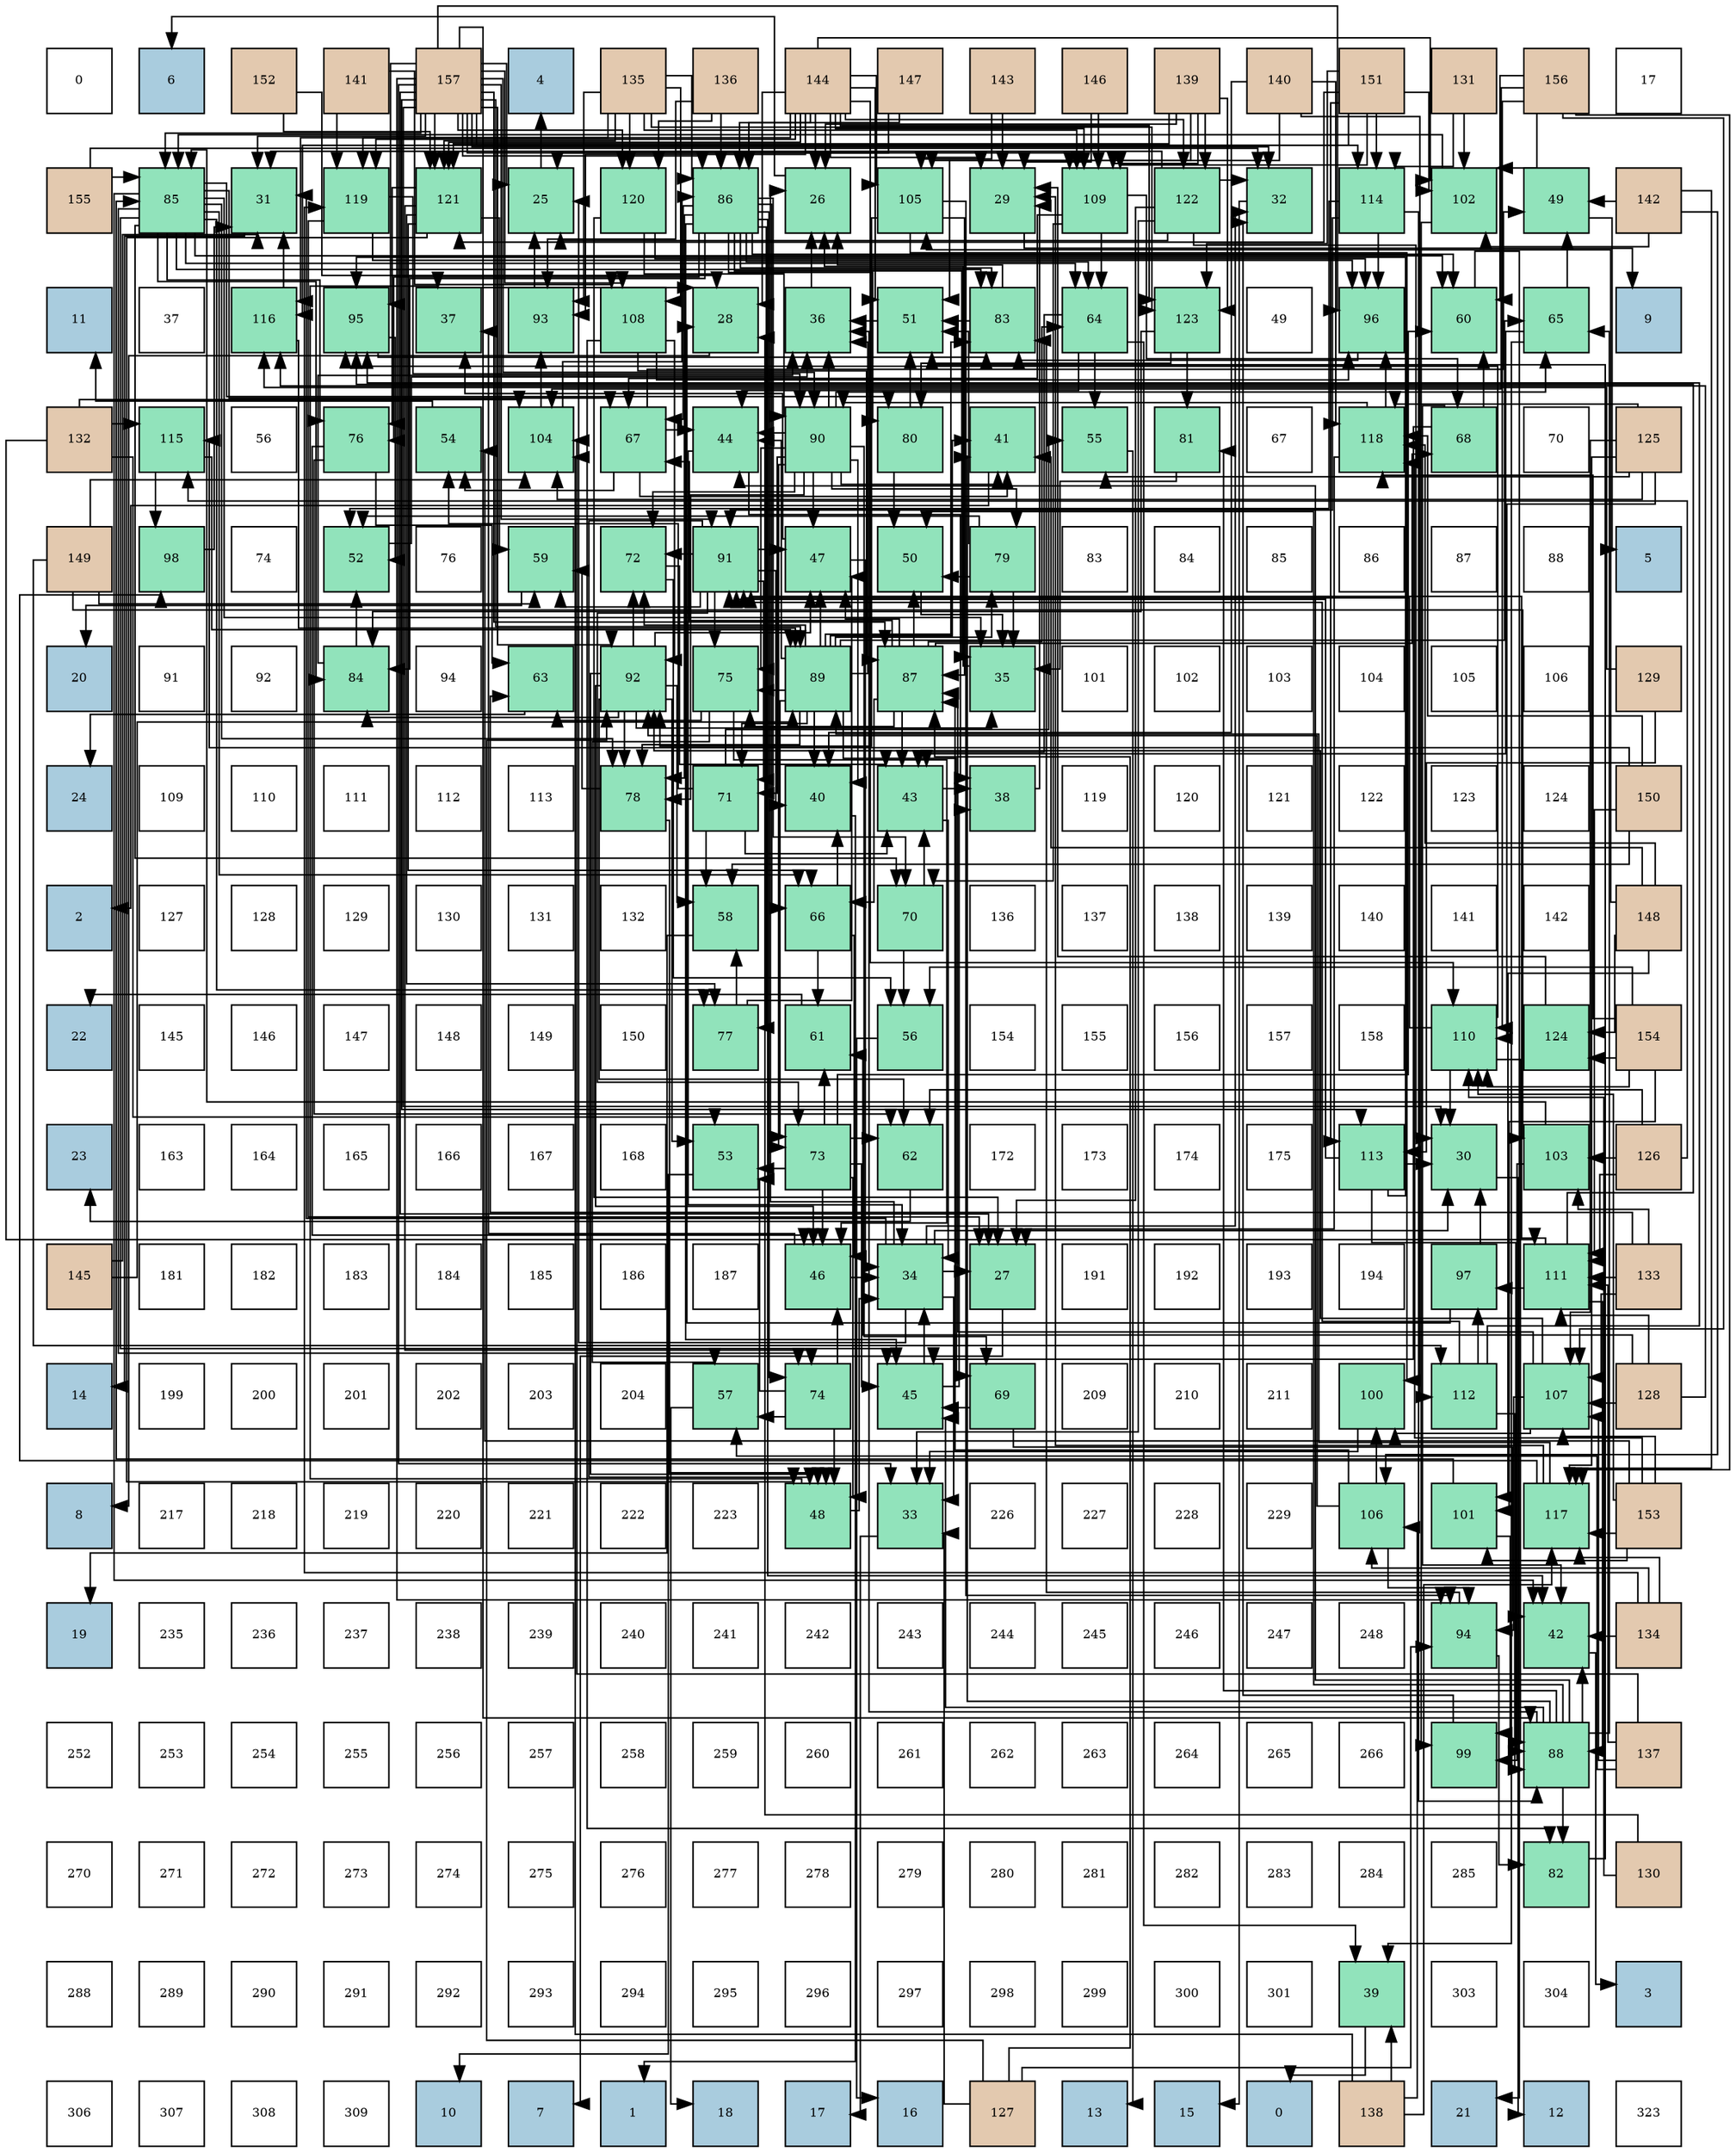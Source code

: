 digraph layout{
 rankdir=TB;
 splines=ortho;
 node [style=filled shape=square fixedsize=true width=0.6];
0[label="0", fontsize=8, fillcolor="#ffffff"];
1[label="6", fontsize=8, fillcolor="#a9ccde"];
2[label="152", fontsize=8, fillcolor="#e3c9af"];
3[label="141", fontsize=8, fillcolor="#e3c9af"];
4[label="157", fontsize=8, fillcolor="#e3c9af"];
5[label="4", fontsize=8, fillcolor="#a9ccde"];
6[label="135", fontsize=8, fillcolor="#e3c9af"];
7[label="136", fontsize=8, fillcolor="#e3c9af"];
8[label="144", fontsize=8, fillcolor="#e3c9af"];
9[label="147", fontsize=8, fillcolor="#e3c9af"];
10[label="143", fontsize=8, fillcolor="#e3c9af"];
11[label="146", fontsize=8, fillcolor="#e3c9af"];
12[label="139", fontsize=8, fillcolor="#e3c9af"];
13[label="140", fontsize=8, fillcolor="#e3c9af"];
14[label="151", fontsize=8, fillcolor="#e3c9af"];
15[label="131", fontsize=8, fillcolor="#e3c9af"];
16[label="156", fontsize=8, fillcolor="#e3c9af"];
17[label="17", fontsize=8, fillcolor="#ffffff"];
18[label="155", fontsize=8, fillcolor="#e3c9af"];
19[label="85", fontsize=8, fillcolor="#91e3bb"];
20[label="31", fontsize=8, fillcolor="#91e3bb"];
21[label="119", fontsize=8, fillcolor="#91e3bb"];
22[label="121", fontsize=8, fillcolor="#91e3bb"];
23[label="25", fontsize=8, fillcolor="#91e3bb"];
24[label="120", fontsize=8, fillcolor="#91e3bb"];
25[label="86", fontsize=8, fillcolor="#91e3bb"];
26[label="26", fontsize=8, fillcolor="#91e3bb"];
27[label="105", fontsize=8, fillcolor="#91e3bb"];
28[label="29", fontsize=8, fillcolor="#91e3bb"];
29[label="109", fontsize=8, fillcolor="#91e3bb"];
30[label="122", fontsize=8, fillcolor="#91e3bb"];
31[label="32", fontsize=8, fillcolor="#91e3bb"];
32[label="114", fontsize=8, fillcolor="#91e3bb"];
33[label="102", fontsize=8, fillcolor="#91e3bb"];
34[label="49", fontsize=8, fillcolor="#91e3bb"];
35[label="142", fontsize=8, fillcolor="#e3c9af"];
36[label="11", fontsize=8, fillcolor="#a9ccde"];
37[label="37", fontsize=8, fillcolor="#ffffff"];
38[label="116", fontsize=8, fillcolor="#91e3bb"];
39[label="95", fontsize=8, fillcolor="#91e3bb"];
40[label="37", fontsize=8, fillcolor="#91e3bb"];
41[label="93", fontsize=8, fillcolor="#91e3bb"];
42[label="108", fontsize=8, fillcolor="#91e3bb"];
43[label="28", fontsize=8, fillcolor="#91e3bb"];
44[label="36", fontsize=8, fillcolor="#91e3bb"];
45[label="51", fontsize=8, fillcolor="#91e3bb"];
46[label="83", fontsize=8, fillcolor="#91e3bb"];
47[label="64", fontsize=8, fillcolor="#91e3bb"];
48[label="123", fontsize=8, fillcolor="#91e3bb"];
49[label="49", fontsize=8, fillcolor="#ffffff"];
50[label="96", fontsize=8, fillcolor="#91e3bb"];
51[label="60", fontsize=8, fillcolor="#91e3bb"];
52[label="65", fontsize=8, fillcolor="#91e3bb"];
53[label="9", fontsize=8, fillcolor="#a9ccde"];
54[label="132", fontsize=8, fillcolor="#e3c9af"];
55[label="115", fontsize=8, fillcolor="#91e3bb"];
56[label="56", fontsize=8, fillcolor="#ffffff"];
57[label="76", fontsize=8, fillcolor="#91e3bb"];
58[label="54", fontsize=8, fillcolor="#91e3bb"];
59[label="104", fontsize=8, fillcolor="#91e3bb"];
60[label="67", fontsize=8, fillcolor="#91e3bb"];
61[label="44", fontsize=8, fillcolor="#91e3bb"];
62[label="90", fontsize=8, fillcolor="#91e3bb"];
63[label="80", fontsize=8, fillcolor="#91e3bb"];
64[label="41", fontsize=8, fillcolor="#91e3bb"];
65[label="55", fontsize=8, fillcolor="#91e3bb"];
66[label="81", fontsize=8, fillcolor="#91e3bb"];
67[label="67", fontsize=8, fillcolor="#ffffff"];
68[label="118", fontsize=8, fillcolor="#91e3bb"];
69[label="68", fontsize=8, fillcolor="#91e3bb"];
70[label="70", fontsize=8, fillcolor="#ffffff"];
71[label="125", fontsize=8, fillcolor="#e3c9af"];
72[label="149", fontsize=8, fillcolor="#e3c9af"];
73[label="98", fontsize=8, fillcolor="#91e3bb"];
74[label="74", fontsize=8, fillcolor="#ffffff"];
75[label="52", fontsize=8, fillcolor="#91e3bb"];
76[label="76", fontsize=8, fillcolor="#ffffff"];
77[label="59", fontsize=8, fillcolor="#91e3bb"];
78[label="72", fontsize=8, fillcolor="#91e3bb"];
79[label="91", fontsize=8, fillcolor="#91e3bb"];
80[label="47", fontsize=8, fillcolor="#91e3bb"];
81[label="50", fontsize=8, fillcolor="#91e3bb"];
82[label="79", fontsize=8, fillcolor="#91e3bb"];
83[label="83", fontsize=8, fillcolor="#ffffff"];
84[label="84", fontsize=8, fillcolor="#ffffff"];
85[label="85", fontsize=8, fillcolor="#ffffff"];
86[label="86", fontsize=8, fillcolor="#ffffff"];
87[label="87", fontsize=8, fillcolor="#ffffff"];
88[label="88", fontsize=8, fillcolor="#ffffff"];
89[label="5", fontsize=8, fillcolor="#a9ccde"];
90[label="20", fontsize=8, fillcolor="#a9ccde"];
91[label="91", fontsize=8, fillcolor="#ffffff"];
92[label="92", fontsize=8, fillcolor="#ffffff"];
93[label="84", fontsize=8, fillcolor="#91e3bb"];
94[label="94", fontsize=8, fillcolor="#ffffff"];
95[label="63", fontsize=8, fillcolor="#91e3bb"];
96[label="92", fontsize=8, fillcolor="#91e3bb"];
97[label="75", fontsize=8, fillcolor="#91e3bb"];
98[label="89", fontsize=8, fillcolor="#91e3bb"];
99[label="87", fontsize=8, fillcolor="#91e3bb"];
100[label="35", fontsize=8, fillcolor="#91e3bb"];
101[label="101", fontsize=8, fillcolor="#ffffff"];
102[label="102", fontsize=8, fillcolor="#ffffff"];
103[label="103", fontsize=8, fillcolor="#ffffff"];
104[label="104", fontsize=8, fillcolor="#ffffff"];
105[label="105", fontsize=8, fillcolor="#ffffff"];
106[label="106", fontsize=8, fillcolor="#ffffff"];
107[label="129", fontsize=8, fillcolor="#e3c9af"];
108[label="24", fontsize=8, fillcolor="#a9ccde"];
109[label="109", fontsize=8, fillcolor="#ffffff"];
110[label="110", fontsize=8, fillcolor="#ffffff"];
111[label="111", fontsize=8, fillcolor="#ffffff"];
112[label="112", fontsize=8, fillcolor="#ffffff"];
113[label="113", fontsize=8, fillcolor="#ffffff"];
114[label="78", fontsize=8, fillcolor="#91e3bb"];
115[label="71", fontsize=8, fillcolor="#91e3bb"];
116[label="40", fontsize=8, fillcolor="#91e3bb"];
117[label="43", fontsize=8, fillcolor="#91e3bb"];
118[label="38", fontsize=8, fillcolor="#91e3bb"];
119[label="119", fontsize=8, fillcolor="#ffffff"];
120[label="120", fontsize=8, fillcolor="#ffffff"];
121[label="121", fontsize=8, fillcolor="#ffffff"];
122[label="122", fontsize=8, fillcolor="#ffffff"];
123[label="123", fontsize=8, fillcolor="#ffffff"];
124[label="124", fontsize=8, fillcolor="#ffffff"];
125[label="150", fontsize=8, fillcolor="#e3c9af"];
126[label="2", fontsize=8, fillcolor="#a9ccde"];
127[label="127", fontsize=8, fillcolor="#ffffff"];
128[label="128", fontsize=8, fillcolor="#ffffff"];
129[label="129", fontsize=8, fillcolor="#ffffff"];
130[label="130", fontsize=8, fillcolor="#ffffff"];
131[label="131", fontsize=8, fillcolor="#ffffff"];
132[label="132", fontsize=8, fillcolor="#ffffff"];
133[label="58", fontsize=8, fillcolor="#91e3bb"];
134[label="66", fontsize=8, fillcolor="#91e3bb"];
135[label="70", fontsize=8, fillcolor="#91e3bb"];
136[label="136", fontsize=8, fillcolor="#ffffff"];
137[label="137", fontsize=8, fillcolor="#ffffff"];
138[label="138", fontsize=8, fillcolor="#ffffff"];
139[label="139", fontsize=8, fillcolor="#ffffff"];
140[label="140", fontsize=8, fillcolor="#ffffff"];
141[label="141", fontsize=8, fillcolor="#ffffff"];
142[label="142", fontsize=8, fillcolor="#ffffff"];
143[label="148", fontsize=8, fillcolor="#e3c9af"];
144[label="22", fontsize=8, fillcolor="#a9ccde"];
145[label="145", fontsize=8, fillcolor="#ffffff"];
146[label="146", fontsize=8, fillcolor="#ffffff"];
147[label="147", fontsize=8, fillcolor="#ffffff"];
148[label="148", fontsize=8, fillcolor="#ffffff"];
149[label="149", fontsize=8, fillcolor="#ffffff"];
150[label="150", fontsize=8, fillcolor="#ffffff"];
151[label="77", fontsize=8, fillcolor="#91e3bb"];
152[label="61", fontsize=8, fillcolor="#91e3bb"];
153[label="56", fontsize=8, fillcolor="#91e3bb"];
154[label="154", fontsize=8, fillcolor="#ffffff"];
155[label="155", fontsize=8, fillcolor="#ffffff"];
156[label="156", fontsize=8, fillcolor="#ffffff"];
157[label="157", fontsize=8, fillcolor="#ffffff"];
158[label="158", fontsize=8, fillcolor="#ffffff"];
159[label="110", fontsize=8, fillcolor="#91e3bb"];
160[label="124", fontsize=8, fillcolor="#91e3bb"];
161[label="154", fontsize=8, fillcolor="#e3c9af"];
162[label="23", fontsize=8, fillcolor="#a9ccde"];
163[label="163", fontsize=8, fillcolor="#ffffff"];
164[label="164", fontsize=8, fillcolor="#ffffff"];
165[label="165", fontsize=8, fillcolor="#ffffff"];
166[label="166", fontsize=8, fillcolor="#ffffff"];
167[label="167", fontsize=8, fillcolor="#ffffff"];
168[label="168", fontsize=8, fillcolor="#ffffff"];
169[label="53", fontsize=8, fillcolor="#91e3bb"];
170[label="73", fontsize=8, fillcolor="#91e3bb"];
171[label="62", fontsize=8, fillcolor="#91e3bb"];
172[label="172", fontsize=8, fillcolor="#ffffff"];
173[label="173", fontsize=8, fillcolor="#ffffff"];
174[label="174", fontsize=8, fillcolor="#ffffff"];
175[label="175", fontsize=8, fillcolor="#ffffff"];
176[label="113", fontsize=8, fillcolor="#91e3bb"];
177[label="30", fontsize=8, fillcolor="#91e3bb"];
178[label="103", fontsize=8, fillcolor="#91e3bb"];
179[label="126", fontsize=8, fillcolor="#e3c9af"];
180[label="145", fontsize=8, fillcolor="#e3c9af"];
181[label="181", fontsize=8, fillcolor="#ffffff"];
182[label="182", fontsize=8, fillcolor="#ffffff"];
183[label="183", fontsize=8, fillcolor="#ffffff"];
184[label="184", fontsize=8, fillcolor="#ffffff"];
185[label="185", fontsize=8, fillcolor="#ffffff"];
186[label="186", fontsize=8, fillcolor="#ffffff"];
187[label="187", fontsize=8, fillcolor="#ffffff"];
188[label="46", fontsize=8, fillcolor="#91e3bb"];
189[label="34", fontsize=8, fillcolor="#91e3bb"];
190[label="27", fontsize=8, fillcolor="#91e3bb"];
191[label="191", fontsize=8, fillcolor="#ffffff"];
192[label="192", fontsize=8, fillcolor="#ffffff"];
193[label="193", fontsize=8, fillcolor="#ffffff"];
194[label="194", fontsize=8, fillcolor="#ffffff"];
195[label="97", fontsize=8, fillcolor="#91e3bb"];
196[label="111", fontsize=8, fillcolor="#91e3bb"];
197[label="133", fontsize=8, fillcolor="#e3c9af"];
198[label="14", fontsize=8, fillcolor="#a9ccde"];
199[label="199", fontsize=8, fillcolor="#ffffff"];
200[label="200", fontsize=8, fillcolor="#ffffff"];
201[label="201", fontsize=8, fillcolor="#ffffff"];
202[label="202", fontsize=8, fillcolor="#ffffff"];
203[label="203", fontsize=8, fillcolor="#ffffff"];
204[label="204", fontsize=8, fillcolor="#ffffff"];
205[label="57", fontsize=8, fillcolor="#91e3bb"];
206[label="74", fontsize=8, fillcolor="#91e3bb"];
207[label="45", fontsize=8, fillcolor="#91e3bb"];
208[label="69", fontsize=8, fillcolor="#91e3bb"];
209[label="209", fontsize=8, fillcolor="#ffffff"];
210[label="210", fontsize=8, fillcolor="#ffffff"];
211[label="211", fontsize=8, fillcolor="#ffffff"];
212[label="100", fontsize=8, fillcolor="#91e3bb"];
213[label="112", fontsize=8, fillcolor="#91e3bb"];
214[label="107", fontsize=8, fillcolor="#91e3bb"];
215[label="128", fontsize=8, fillcolor="#e3c9af"];
216[label="8", fontsize=8, fillcolor="#a9ccde"];
217[label="217", fontsize=8, fillcolor="#ffffff"];
218[label="218", fontsize=8, fillcolor="#ffffff"];
219[label="219", fontsize=8, fillcolor="#ffffff"];
220[label="220", fontsize=8, fillcolor="#ffffff"];
221[label="221", fontsize=8, fillcolor="#ffffff"];
222[label="222", fontsize=8, fillcolor="#ffffff"];
223[label="223", fontsize=8, fillcolor="#ffffff"];
224[label="48", fontsize=8, fillcolor="#91e3bb"];
225[label="33", fontsize=8, fillcolor="#91e3bb"];
226[label="226", fontsize=8, fillcolor="#ffffff"];
227[label="227", fontsize=8, fillcolor="#ffffff"];
228[label="228", fontsize=8, fillcolor="#ffffff"];
229[label="229", fontsize=8, fillcolor="#ffffff"];
230[label="106", fontsize=8, fillcolor="#91e3bb"];
231[label="101", fontsize=8, fillcolor="#91e3bb"];
232[label="117", fontsize=8, fillcolor="#91e3bb"];
233[label="153", fontsize=8, fillcolor="#e3c9af"];
234[label="19", fontsize=8, fillcolor="#a9ccde"];
235[label="235", fontsize=8, fillcolor="#ffffff"];
236[label="236", fontsize=8, fillcolor="#ffffff"];
237[label="237", fontsize=8, fillcolor="#ffffff"];
238[label="238", fontsize=8, fillcolor="#ffffff"];
239[label="239", fontsize=8, fillcolor="#ffffff"];
240[label="240", fontsize=8, fillcolor="#ffffff"];
241[label="241", fontsize=8, fillcolor="#ffffff"];
242[label="242", fontsize=8, fillcolor="#ffffff"];
243[label="243", fontsize=8, fillcolor="#ffffff"];
244[label="244", fontsize=8, fillcolor="#ffffff"];
245[label="245", fontsize=8, fillcolor="#ffffff"];
246[label="246", fontsize=8, fillcolor="#ffffff"];
247[label="247", fontsize=8, fillcolor="#ffffff"];
248[label="248", fontsize=8, fillcolor="#ffffff"];
249[label="94", fontsize=8, fillcolor="#91e3bb"];
250[label="42", fontsize=8, fillcolor="#91e3bb"];
251[label="134", fontsize=8, fillcolor="#e3c9af"];
252[label="252", fontsize=8, fillcolor="#ffffff"];
253[label="253", fontsize=8, fillcolor="#ffffff"];
254[label="254", fontsize=8, fillcolor="#ffffff"];
255[label="255", fontsize=8, fillcolor="#ffffff"];
256[label="256", fontsize=8, fillcolor="#ffffff"];
257[label="257", fontsize=8, fillcolor="#ffffff"];
258[label="258", fontsize=8, fillcolor="#ffffff"];
259[label="259", fontsize=8, fillcolor="#ffffff"];
260[label="260", fontsize=8, fillcolor="#ffffff"];
261[label="261", fontsize=8, fillcolor="#ffffff"];
262[label="262", fontsize=8, fillcolor="#ffffff"];
263[label="263", fontsize=8, fillcolor="#ffffff"];
264[label="264", fontsize=8, fillcolor="#ffffff"];
265[label="265", fontsize=8, fillcolor="#ffffff"];
266[label="266", fontsize=8, fillcolor="#ffffff"];
267[label="99", fontsize=8, fillcolor="#91e3bb"];
268[label="88", fontsize=8, fillcolor="#91e3bb"];
269[label="137", fontsize=8, fillcolor="#e3c9af"];
270[label="270", fontsize=8, fillcolor="#ffffff"];
271[label="271", fontsize=8, fillcolor="#ffffff"];
272[label="272", fontsize=8, fillcolor="#ffffff"];
273[label="273", fontsize=8, fillcolor="#ffffff"];
274[label="274", fontsize=8, fillcolor="#ffffff"];
275[label="275", fontsize=8, fillcolor="#ffffff"];
276[label="276", fontsize=8, fillcolor="#ffffff"];
277[label="277", fontsize=8, fillcolor="#ffffff"];
278[label="278", fontsize=8, fillcolor="#ffffff"];
279[label="279", fontsize=8, fillcolor="#ffffff"];
280[label="280", fontsize=8, fillcolor="#ffffff"];
281[label="281", fontsize=8, fillcolor="#ffffff"];
282[label="282", fontsize=8, fillcolor="#ffffff"];
283[label="283", fontsize=8, fillcolor="#ffffff"];
284[label="284", fontsize=8, fillcolor="#ffffff"];
285[label="285", fontsize=8, fillcolor="#ffffff"];
286[label="82", fontsize=8, fillcolor="#91e3bb"];
287[label="130", fontsize=8, fillcolor="#e3c9af"];
288[label="288", fontsize=8, fillcolor="#ffffff"];
289[label="289", fontsize=8, fillcolor="#ffffff"];
290[label="290", fontsize=8, fillcolor="#ffffff"];
291[label="291", fontsize=8, fillcolor="#ffffff"];
292[label="292", fontsize=8, fillcolor="#ffffff"];
293[label="293", fontsize=8, fillcolor="#ffffff"];
294[label="294", fontsize=8, fillcolor="#ffffff"];
295[label="295", fontsize=8, fillcolor="#ffffff"];
296[label="296", fontsize=8, fillcolor="#ffffff"];
297[label="297", fontsize=8, fillcolor="#ffffff"];
298[label="298", fontsize=8, fillcolor="#ffffff"];
299[label="299", fontsize=8, fillcolor="#ffffff"];
300[label="300", fontsize=8, fillcolor="#ffffff"];
301[label="301", fontsize=8, fillcolor="#ffffff"];
302[label="39", fontsize=8, fillcolor="#91e3bb"];
303[label="303", fontsize=8, fillcolor="#ffffff"];
304[label="304", fontsize=8, fillcolor="#ffffff"];
305[label="3", fontsize=8, fillcolor="#a9ccde"];
306[label="306", fontsize=8, fillcolor="#ffffff"];
307[label="307", fontsize=8, fillcolor="#ffffff"];
308[label="308", fontsize=8, fillcolor="#ffffff"];
309[label="309", fontsize=8, fillcolor="#ffffff"];
310[label="10", fontsize=8, fillcolor="#a9ccde"];
311[label="7", fontsize=8, fillcolor="#a9ccde"];
312[label="1", fontsize=8, fillcolor="#a9ccde"];
313[label="18", fontsize=8, fillcolor="#a9ccde"];
314[label="17", fontsize=8, fillcolor="#a9ccde"];
315[label="16", fontsize=8, fillcolor="#a9ccde"];
316[label="127", fontsize=8, fillcolor="#e3c9af"];
317[label="13", fontsize=8, fillcolor="#a9ccde"];
318[label="15", fontsize=8, fillcolor="#a9ccde"];
319[label="0", fontsize=8, fillcolor="#a9ccde"];
320[label="138", fontsize=8, fillcolor="#e3c9af"];
321[label="21", fontsize=8, fillcolor="#a9ccde"];
322[label="12", fontsize=8, fillcolor="#a9ccde"];
323[label="323", fontsize=8, fillcolor="#ffffff"];
edge [constraint=false, style=vis];23 -> 5;
26 -> 1;
190 -> 311;
43 -> 216;
28 -> 53;
177 -> 322;
20 -> 198;
31 -> 318;
225 -> 314;
189 -> 23;
189 -> 26;
189 -> 190;
189 -> 177;
189 -> 20;
189 -> 31;
189 -> 225;
100 -> 26;
44 -> 26;
40 -> 43;
118 -> 28;
302 -> 319;
116 -> 312;
64 -> 126;
250 -> 305;
117 -> 189;
117 -> 118;
61 -> 189;
61 -> 118;
207 -> 189;
207 -> 118;
188 -> 189;
188 -> 40;
80 -> 189;
80 -> 40;
224 -> 189;
224 -> 40;
34 -> 89;
81 -> 100;
45 -> 44;
75 -> 44;
169 -> 310;
58 -> 36;
65 -> 317;
153 -> 315;
205 -> 313;
133 -> 234;
77 -> 90;
51 -> 321;
152 -> 144;
171 -> 162;
95 -> 108;
47 -> 302;
47 -> 117;
47 -> 61;
47 -> 65;
52 -> 302;
52 -> 117;
52 -> 34;
134 -> 116;
134 -> 188;
134 -> 152;
60 -> 64;
60 -> 61;
60 -> 34;
60 -> 58;
69 -> 250;
69 -> 207;
69 -> 51;
208 -> 250;
208 -> 207;
135 -> 117;
135 -> 153;
115 -> 117;
115 -> 58;
115 -> 65;
115 -> 133;
78 -> 117;
78 -> 153;
170 -> 207;
170 -> 188;
170 -> 224;
170 -> 169;
170 -> 51;
170 -> 152;
170 -> 171;
206 -> 188;
206 -> 224;
206 -> 169;
206 -> 205;
97 -> 188;
97 -> 205;
97 -> 95;
57 -> 188;
57 -> 171;
57 -> 95;
151 -> 80;
151 -> 133;
114 -> 224;
114 -> 77;
82 -> 100;
82 -> 81;
82 -> 45;
82 -> 75;
63 -> 81;
63 -> 45;
66 -> 100;
286 -> 45;
46 -> 26;
46 -> 45;
93 -> 44;
93 -> 75;
19 -> 100;
19 -> 250;
19 -> 207;
19 -> 51;
19 -> 47;
19 -> 134;
19 -> 60;
19 -> 135;
19 -> 206;
19 -> 57;
19 -> 151;
19 -> 114;
19 -> 63;
19 -> 46;
19 -> 93;
25 -> 100;
25 -> 250;
25 -> 207;
25 -> 51;
25 -> 47;
25 -> 134;
25 -> 60;
25 -> 135;
25 -> 206;
25 -> 57;
25 -> 151;
25 -> 114;
25 -> 63;
25 -> 46;
25 -> 93;
99 -> 117;
99 -> 80;
99 -> 81;
99 -> 47;
99 -> 134;
99 -> 60;
99 -> 69;
99 -> 97;
268 -> 44;
268 -> 64;
268 -> 250;
268 -> 61;
268 -> 207;
268 -> 81;
268 -> 52;
268 -> 66;
268 -> 286;
98 -> 44;
98 -> 116;
98 -> 64;
98 -> 61;
98 -> 80;
98 -> 52;
98 -> 208;
98 -> 115;
98 -> 78;
98 -> 170;
98 -> 97;
98 -> 114;
98 -> 82;
98 -> 46;
62 -> 44;
62 -> 116;
62 -> 64;
62 -> 61;
62 -> 80;
62 -> 52;
62 -> 208;
62 -> 115;
62 -> 78;
62 -> 170;
62 -> 97;
62 -> 114;
62 -> 82;
79 -> 116;
79 -> 80;
79 -> 224;
79 -> 77;
79 -> 115;
79 -> 78;
79 -> 170;
79 -> 97;
96 -> 100;
96 -> 188;
96 -> 80;
96 -> 224;
96 -> 169;
96 -> 133;
96 -> 171;
96 -> 78;
96 -> 114;
96 -> 93;
41 -> 23;
249 -> 286;
249 -> 46;
39 -> 75;
39 -> 46;
50 -> 46;
195 -> 43;
195 -> 177;
73 -> 20;
267 -> 31;
212 -> 225;
231 -> 19;
231 -> 267;
33 -> 19;
33 -> 267;
178 -> 19;
178 -> 267;
59 -> 25;
59 -> 41;
27 -> 99;
27 -> 96;
27 -> 249;
27 -> 212;
230 -> 99;
230 -> 96;
230 -> 249;
230 -> 212;
214 -> 99;
214 -> 96;
214 -> 249;
214 -> 212;
42 -> 286;
42 -> 99;
42 -> 96;
42 -> 50;
29 -> 47;
29 -> 60;
29 -> 69;
29 -> 135;
159 -> 177;
159 -> 268;
159 -> 79;
159 -> 39;
196 -> 268;
196 -> 79;
196 -> 39;
196 -> 195;
213 -> 268;
213 -> 79;
213 -> 39;
213 -> 195;
176 -> 177;
176 -> 268;
176 -> 79;
176 -> 39;
32 -> 75;
32 -> 268;
32 -> 79;
32 -> 50;
55 -> 98;
55 -> 73;
38 -> 20;
38 -> 98;
232 -> 28;
232 -> 98;
232 -> 73;
68 -> 190;
68 -> 62;
68 -> 50;
21 -> 190;
21 -> 62;
21 -> 50;
24 -> 190;
24 -> 62;
24 -> 50;
22 -> 224;
22 -> 77;
22 -> 134;
22 -> 206;
22 -> 57;
22 -> 151;
30 -> 23;
30 -> 190;
30 -> 177;
30 -> 20;
30 -> 31;
30 -> 225;
48 -> 63;
48 -> 66;
48 -> 93;
160 -> 28;
71 -> 65;
71 -> 59;
71 -> 214;
71 -> 159;
71 -> 232;
71 -> 68;
179 -> 171;
179 -> 178;
179 -> 196;
179 -> 55;
316 -> 225;
316 -> 99;
316 -> 96;
316 -> 249;
215 -> 152;
215 -> 214;
215 -> 196;
215 -> 38;
107 -> 176;
107 -> 38;
287 -> 43;
287 -> 159;
15 -> 33;
15 -> 32;
54 -> 169;
54 -> 59;
54 -> 196;
54 -> 55;
197 -> 95;
197 -> 178;
197 -> 214;
197 -> 196;
251 -> 250;
251 -> 230;
251 -> 232;
251 -> 21;
6 -> 25;
6 -> 41;
6 -> 42;
6 -> 29;
6 -> 21;
6 -> 24;
6 -> 22;
6 -> 48;
7 -> 25;
7 -> 41;
7 -> 24;
269 -> 205;
269 -> 59;
269 -> 214;
269 -> 196;
320 -> 302;
320 -> 59;
320 -> 230;
320 -> 232;
12 -> 26;
12 -> 45;
12 -> 29;
12 -> 22;
12 -> 30;
12 -> 48;
13 -> 116;
13 -> 27;
13 -> 213;
13 -> 68;
3 -> 42;
3 -> 21;
35 -> 34;
35 -> 33;
35 -> 230;
35 -> 232;
10 -> 28;
10 -> 27;
8 -> 26;
8 -> 43;
8 -> 28;
8 -> 45;
8 -> 25;
8 -> 41;
8 -> 33;
8 -> 27;
8 -> 29;
8 -> 159;
8 -> 38;
8 -> 21;
8 -> 22;
8 -> 30;
8 -> 48;
180 -> 20;
180 -> 98;
11 -> 28;
11 -> 29;
9 -> 23;
9 -> 25;
143 -> 64;
143 -> 231;
143 -> 27;
143 -> 68;
143 -> 160;
72 -> 77;
72 -> 178;
72 -> 59;
72 -> 213;
125 -> 133;
125 -> 196;
125 -> 55;
125 -> 68;
14 -> 33;
14 -> 29;
14 -> 176;
14 -> 32;
14 -> 38;
14 -> 22;
14 -> 48;
2 -> 43;
2 -> 22;
233 -> 58;
233 -> 231;
233 -> 214;
233 -> 159;
233 -> 232;
233 -> 68;
161 -> 153;
161 -> 231;
161 -> 159;
161 -> 68;
161 -> 160;
18 -> 31;
18 -> 19;
16 -> 51;
16 -> 33;
16 -> 59;
16 -> 214;
16 -> 159;
16 -> 232;
4 -> 23;
4 -> 190;
4 -> 177;
4 -> 20;
4 -> 31;
4 -> 225;
4 -> 19;
4 -> 25;
4 -> 99;
4 -> 268;
4 -> 98;
4 -> 62;
4 -> 79;
4 -> 96;
4 -> 249;
4 -> 39;
4 -> 50;
4 -> 42;
4 -> 29;
4 -> 176;
4 -> 32;
4 -> 24;
4 -> 22;
edge [constraint=true, style=invis];
0 -> 18 -> 36 -> 54 -> 72 -> 90 -> 108 -> 126 -> 144 -> 162 -> 180 -> 198 -> 216 -> 234 -> 252 -> 270 -> 288 -> 306;
1 -> 19 -> 37 -> 55 -> 73 -> 91 -> 109 -> 127 -> 145 -> 163 -> 181 -> 199 -> 217 -> 235 -> 253 -> 271 -> 289 -> 307;
2 -> 20 -> 38 -> 56 -> 74 -> 92 -> 110 -> 128 -> 146 -> 164 -> 182 -> 200 -> 218 -> 236 -> 254 -> 272 -> 290 -> 308;
3 -> 21 -> 39 -> 57 -> 75 -> 93 -> 111 -> 129 -> 147 -> 165 -> 183 -> 201 -> 219 -> 237 -> 255 -> 273 -> 291 -> 309;
4 -> 22 -> 40 -> 58 -> 76 -> 94 -> 112 -> 130 -> 148 -> 166 -> 184 -> 202 -> 220 -> 238 -> 256 -> 274 -> 292 -> 310;
5 -> 23 -> 41 -> 59 -> 77 -> 95 -> 113 -> 131 -> 149 -> 167 -> 185 -> 203 -> 221 -> 239 -> 257 -> 275 -> 293 -> 311;
6 -> 24 -> 42 -> 60 -> 78 -> 96 -> 114 -> 132 -> 150 -> 168 -> 186 -> 204 -> 222 -> 240 -> 258 -> 276 -> 294 -> 312;
7 -> 25 -> 43 -> 61 -> 79 -> 97 -> 115 -> 133 -> 151 -> 169 -> 187 -> 205 -> 223 -> 241 -> 259 -> 277 -> 295 -> 313;
8 -> 26 -> 44 -> 62 -> 80 -> 98 -> 116 -> 134 -> 152 -> 170 -> 188 -> 206 -> 224 -> 242 -> 260 -> 278 -> 296 -> 314;
9 -> 27 -> 45 -> 63 -> 81 -> 99 -> 117 -> 135 -> 153 -> 171 -> 189 -> 207 -> 225 -> 243 -> 261 -> 279 -> 297 -> 315;
10 -> 28 -> 46 -> 64 -> 82 -> 100 -> 118 -> 136 -> 154 -> 172 -> 190 -> 208 -> 226 -> 244 -> 262 -> 280 -> 298 -> 316;
11 -> 29 -> 47 -> 65 -> 83 -> 101 -> 119 -> 137 -> 155 -> 173 -> 191 -> 209 -> 227 -> 245 -> 263 -> 281 -> 299 -> 317;
12 -> 30 -> 48 -> 66 -> 84 -> 102 -> 120 -> 138 -> 156 -> 174 -> 192 -> 210 -> 228 -> 246 -> 264 -> 282 -> 300 -> 318;
13 -> 31 -> 49 -> 67 -> 85 -> 103 -> 121 -> 139 -> 157 -> 175 -> 193 -> 211 -> 229 -> 247 -> 265 -> 283 -> 301 -> 319;
14 -> 32 -> 50 -> 68 -> 86 -> 104 -> 122 -> 140 -> 158 -> 176 -> 194 -> 212 -> 230 -> 248 -> 266 -> 284 -> 302 -> 320;
15 -> 33 -> 51 -> 69 -> 87 -> 105 -> 123 -> 141 -> 159 -> 177 -> 195 -> 213 -> 231 -> 249 -> 267 -> 285 -> 303 -> 321;
16 -> 34 -> 52 -> 70 -> 88 -> 106 -> 124 -> 142 -> 160 -> 178 -> 196 -> 214 -> 232 -> 250 -> 268 -> 286 -> 304 -> 322;
17 -> 35 -> 53 -> 71 -> 89 -> 107 -> 125 -> 143 -> 161 -> 179 -> 197 -> 215 -> 233 -> 251 -> 269 -> 287 -> 305 -> 323;
rank = same {0 -> 1 -> 2 -> 3 -> 4 -> 5 -> 6 -> 7 -> 8 -> 9 -> 10 -> 11 -> 12 -> 13 -> 14 -> 15 -> 16 -> 17};
rank = same {18 -> 19 -> 20 -> 21 -> 22 -> 23 -> 24 -> 25 -> 26 -> 27 -> 28 -> 29 -> 30 -> 31 -> 32 -> 33 -> 34 -> 35};
rank = same {36 -> 37 -> 38 -> 39 -> 40 -> 41 -> 42 -> 43 -> 44 -> 45 -> 46 -> 47 -> 48 -> 49 -> 50 -> 51 -> 52 -> 53};
rank = same {54 -> 55 -> 56 -> 57 -> 58 -> 59 -> 60 -> 61 -> 62 -> 63 -> 64 -> 65 -> 66 -> 67 -> 68 -> 69 -> 70 -> 71};
rank = same {72 -> 73 -> 74 -> 75 -> 76 -> 77 -> 78 -> 79 -> 80 -> 81 -> 82 -> 83 -> 84 -> 85 -> 86 -> 87 -> 88 -> 89};
rank = same {90 -> 91 -> 92 -> 93 -> 94 -> 95 -> 96 -> 97 -> 98 -> 99 -> 100 -> 101 -> 102 -> 103 -> 104 -> 105 -> 106 -> 107};
rank = same {108 -> 109 -> 110 -> 111 -> 112 -> 113 -> 114 -> 115 -> 116 -> 117 -> 118 -> 119 -> 120 -> 121 -> 122 -> 123 -> 124 -> 125};
rank = same {126 -> 127 -> 128 -> 129 -> 130 -> 131 -> 132 -> 133 -> 134 -> 135 -> 136 -> 137 -> 138 -> 139 -> 140 -> 141 -> 142 -> 143};
rank = same {144 -> 145 -> 146 -> 147 -> 148 -> 149 -> 150 -> 151 -> 152 -> 153 -> 154 -> 155 -> 156 -> 157 -> 158 -> 159 -> 160 -> 161};
rank = same {162 -> 163 -> 164 -> 165 -> 166 -> 167 -> 168 -> 169 -> 170 -> 171 -> 172 -> 173 -> 174 -> 175 -> 176 -> 177 -> 178 -> 179};
rank = same {180 -> 181 -> 182 -> 183 -> 184 -> 185 -> 186 -> 187 -> 188 -> 189 -> 190 -> 191 -> 192 -> 193 -> 194 -> 195 -> 196 -> 197};
rank = same {198 -> 199 -> 200 -> 201 -> 202 -> 203 -> 204 -> 205 -> 206 -> 207 -> 208 -> 209 -> 210 -> 211 -> 212 -> 213 -> 214 -> 215};
rank = same {216 -> 217 -> 218 -> 219 -> 220 -> 221 -> 222 -> 223 -> 224 -> 225 -> 226 -> 227 -> 228 -> 229 -> 230 -> 231 -> 232 -> 233};
rank = same {234 -> 235 -> 236 -> 237 -> 238 -> 239 -> 240 -> 241 -> 242 -> 243 -> 244 -> 245 -> 246 -> 247 -> 248 -> 249 -> 250 -> 251};
rank = same {252 -> 253 -> 254 -> 255 -> 256 -> 257 -> 258 -> 259 -> 260 -> 261 -> 262 -> 263 -> 264 -> 265 -> 266 -> 267 -> 268 -> 269};
rank = same {270 -> 271 -> 272 -> 273 -> 274 -> 275 -> 276 -> 277 -> 278 -> 279 -> 280 -> 281 -> 282 -> 283 -> 284 -> 285 -> 286 -> 287};
rank = same {288 -> 289 -> 290 -> 291 -> 292 -> 293 -> 294 -> 295 -> 296 -> 297 -> 298 -> 299 -> 300 -> 301 -> 302 -> 303 -> 304 -> 305};
rank = same {306 -> 307 -> 308 -> 309 -> 310 -> 311 -> 312 -> 313 -> 314 -> 315 -> 316 -> 317 -> 318 -> 319 -> 320 -> 321 -> 322 -> 323};
}
